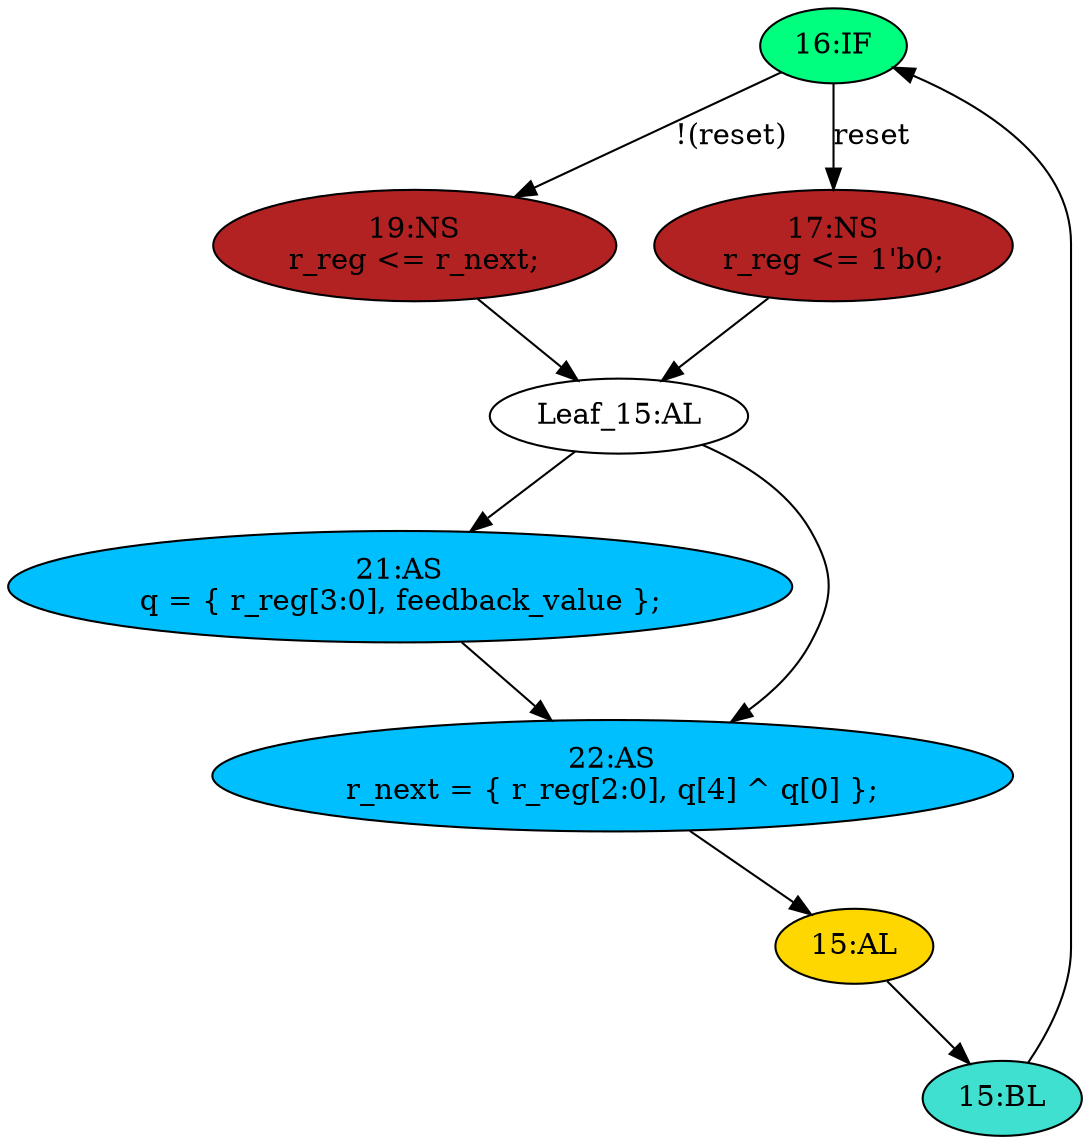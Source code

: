 strict digraph "compose( ,  )" {
	node [label="\N"];
	"16:IF"	[ast="<pyverilog.vparser.ast.IfStatement object at 0x7f2da58e3210>",
		fillcolor=springgreen,
		label="16:IF",
		statements="[]",
		style=filled,
		typ=IfStatement];
	"19:NS"	[ast="<pyverilog.vparser.ast.NonblockingSubstitution object at 0x7f2da588ebd0>",
		fillcolor=firebrick,
		label="19:NS
r_reg <= r_next;",
		statements="[<pyverilog.vparser.ast.NonblockingSubstitution object at 0x7f2da588ebd0>]",
		style=filled,
		typ=NonblockingSubstitution];
	"16:IF" -> "19:NS"	[cond="['reset']",
		label="!(reset)",
		lineno=16];
	"17:NS"	[ast="<pyverilog.vparser.ast.NonblockingSubstitution object at 0x7f2da58e3890>",
		fillcolor=firebrick,
		label="17:NS
r_reg <= 1'b0;",
		statements="[<pyverilog.vparser.ast.NonblockingSubstitution object at 0x7f2da58e3890>]",
		style=filled,
		typ=NonblockingSubstitution];
	"16:IF" -> "17:NS"	[cond="['reset']",
		label=reset,
		lineno=16];
	"15:AL"	[ast="<pyverilog.vparser.ast.Always object at 0x7f2da58e3d10>",
		clk_sens=True,
		fillcolor=gold,
		label="15:AL",
		sens="['clk', 'reset']",
		statements="[]",
		style=filled,
		typ=Always,
		use_var="['reset', 'r_next']"];
	"15:BL"	[ast="<pyverilog.vparser.ast.Block object at 0x7f2da58e33d0>",
		fillcolor=turquoise,
		label="15:BL",
		statements="[]",
		style=filled,
		typ=Block];
	"15:AL" -> "15:BL"	[cond="[]",
		lineno=None];
	"15:BL" -> "16:IF"	[cond="[]",
		lineno=None];
	"Leaf_15:AL"	[def_var="['r_reg']",
		label="Leaf_15:AL"];
	"21:AS"	[ast="<pyverilog.vparser.ast.Assign object at 0x7f2da58f1650>",
		def_var="['q']",
		fillcolor=deepskyblue,
		label="21:AS
q = { r_reg[3:0], feedback_value };",
		statements="[]",
		style=filled,
		typ=Assign,
		use_var="['r_reg', 'feedback_value']"];
	"Leaf_15:AL" -> "21:AS";
	"22:AS"	[ast="<pyverilog.vparser.ast.Assign object at 0x7f2da58e6090>",
		def_var="['r_next']",
		fillcolor=deepskyblue,
		label="22:AS
r_next = { r_reg[2:0], q[4] ^ q[0] };",
		statements="[]",
		style=filled,
		typ=Assign,
		use_var="['r_reg', 'q', 'q']"];
	"Leaf_15:AL" -> "22:AS";
	"21:AS" -> "22:AS";
	"19:NS" -> "Leaf_15:AL"	[cond="[]",
		lineno=None];
	"17:NS" -> "Leaf_15:AL"	[cond="[]",
		lineno=None];
	"22:AS" -> "15:AL";
}
